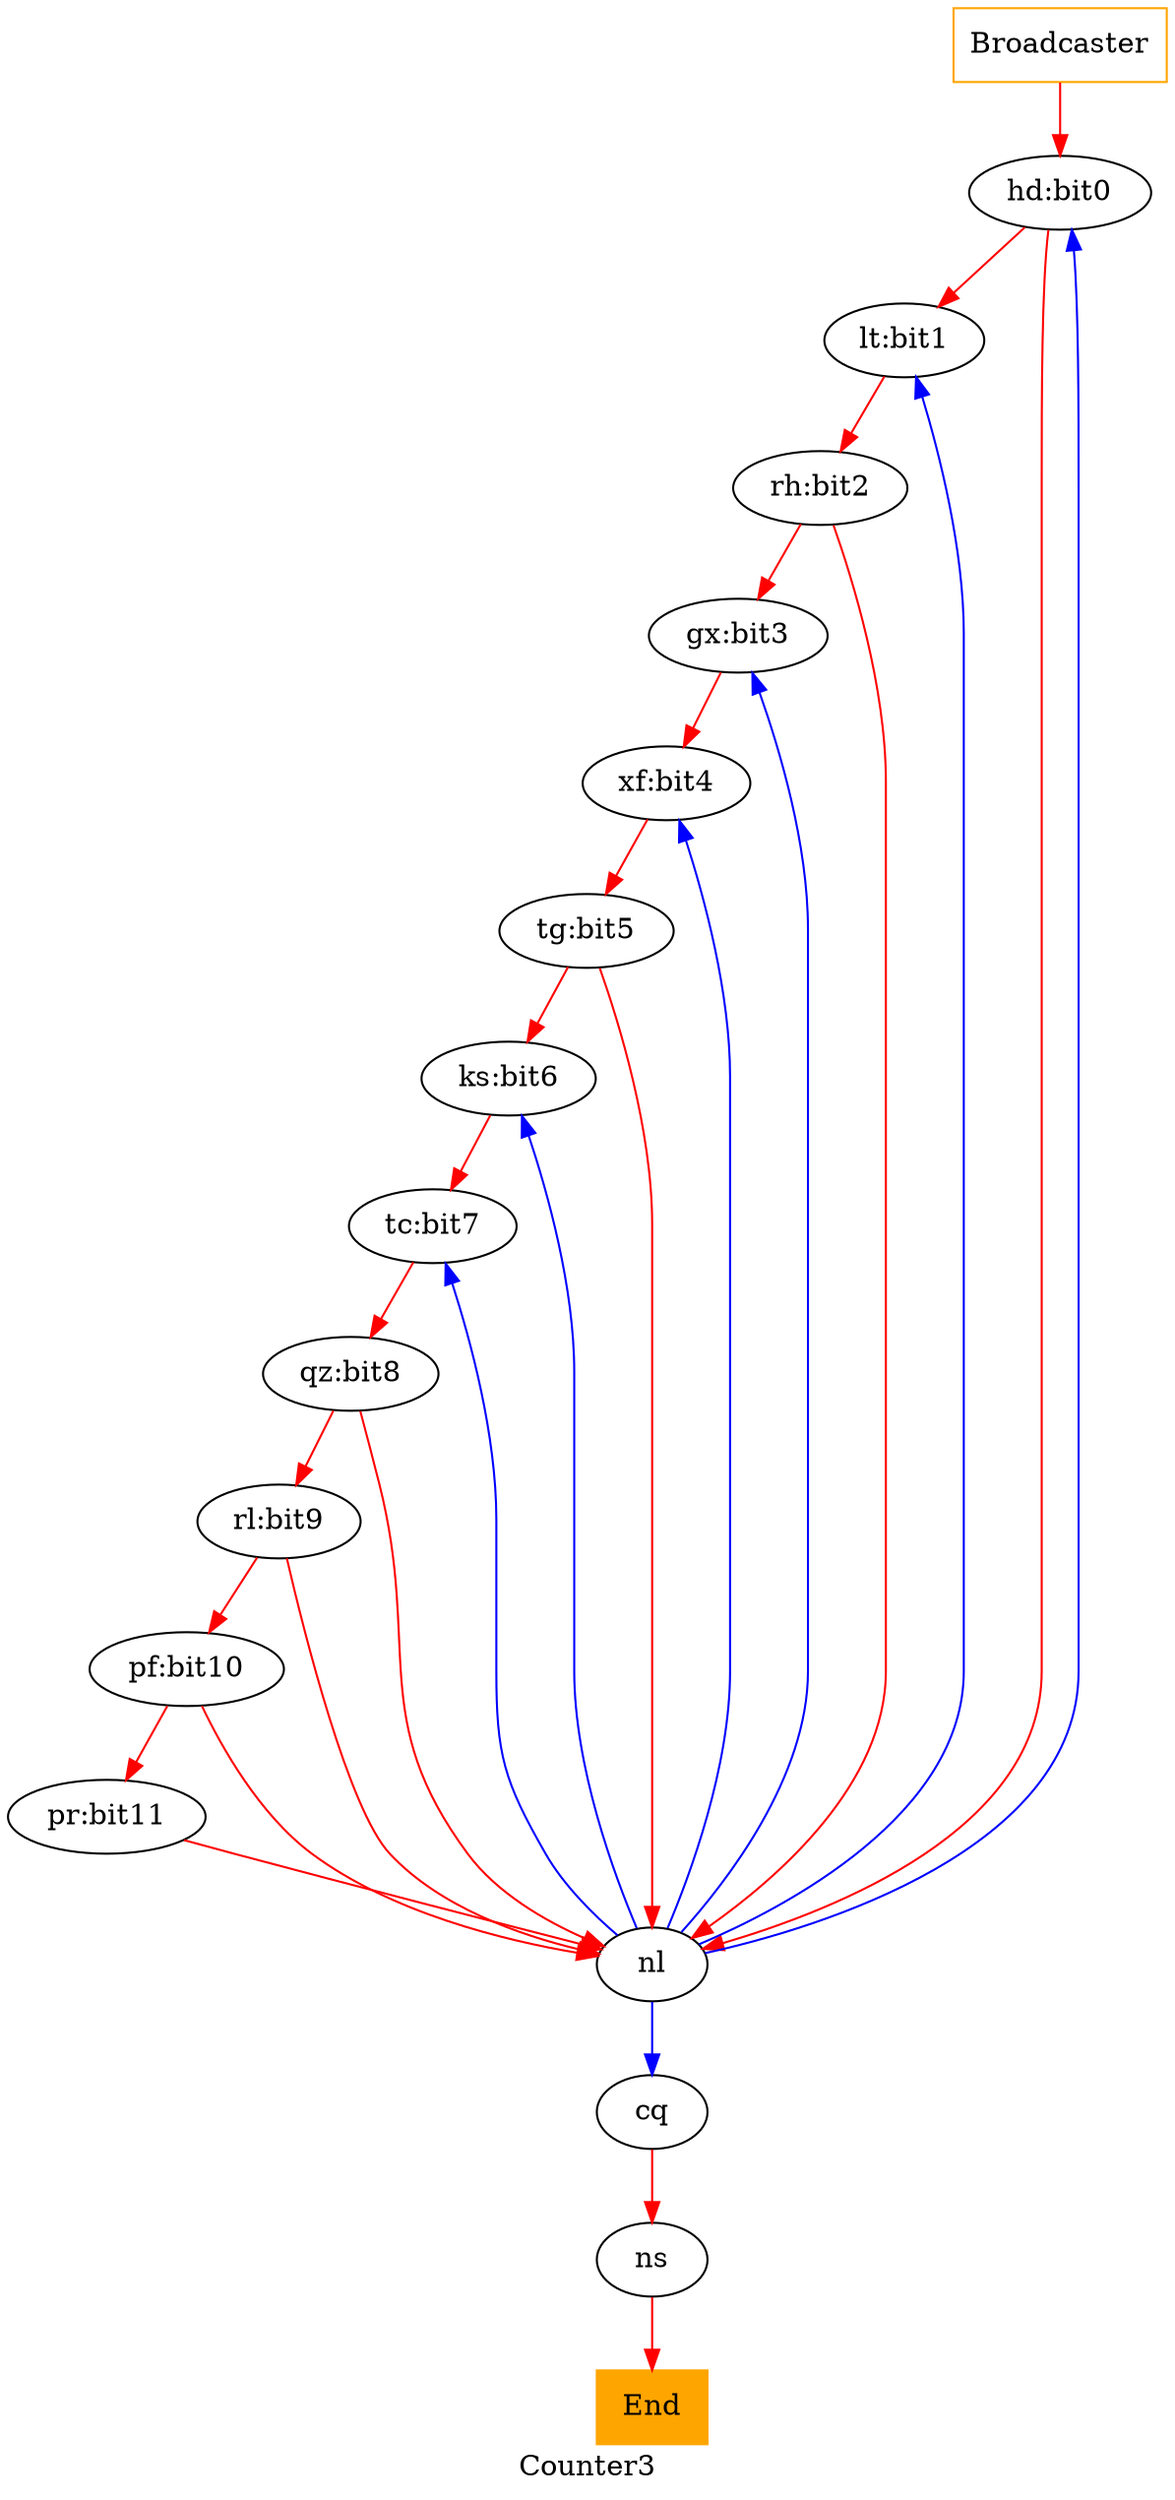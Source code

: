 digraph Counter3 {
    label = "Counter3";

    node [ color = black ]
    edge [ color = red ]

    broadcaster [ shape = box, color = orange, label = "Broadcaster" ]
    rx [ shape = box, color = orange, style = filled, label = "End" ]

    hd [ label = "hd:bit0" ]
    lt [ label = "lt:bit1" ]
    rh [ label = "rh:bit2" ]
    gx [ label = "gx:bit3" ]
    xf [ label = "xf:bit4" ]
    tg [ label = "tg:bit5" ]
    ks [ label = "ks:bit6" ]
    tc [ label = "tc:bit7" ]
    qz [ label = "qz:bit8" ]
    rl [ label = "rl:bit9" ]
    pf [ label = "pf:bit10" ]
    pr [ label = "pr:bit11" ]

    broadcaster -> hd
    {
        //rank = same
        hd -> lt, nl                        // % bit0
        lt -> rh                            // % bit1
        rh -> nl, gx                        // % bit2
        gx -> xf                            // % bit3
        xf -> tg                            // % bit4
        tg -> nl, ks                        // % bit5
        ks -> tc                            // % bit6
        tc -> qz                            // % bit7
        qz -> nl, rl                        // % bit8
        rl -> pf, nl                        // % bit9
        pf -> pr, nl                        // % bit10
        pr -> nl                            // % bit11
    }
    nl -> ks, cq, tc, xf, gx, hd, lt [ color = blue ]   // &
    cq -> ns    // &
    ns -> rx
}
